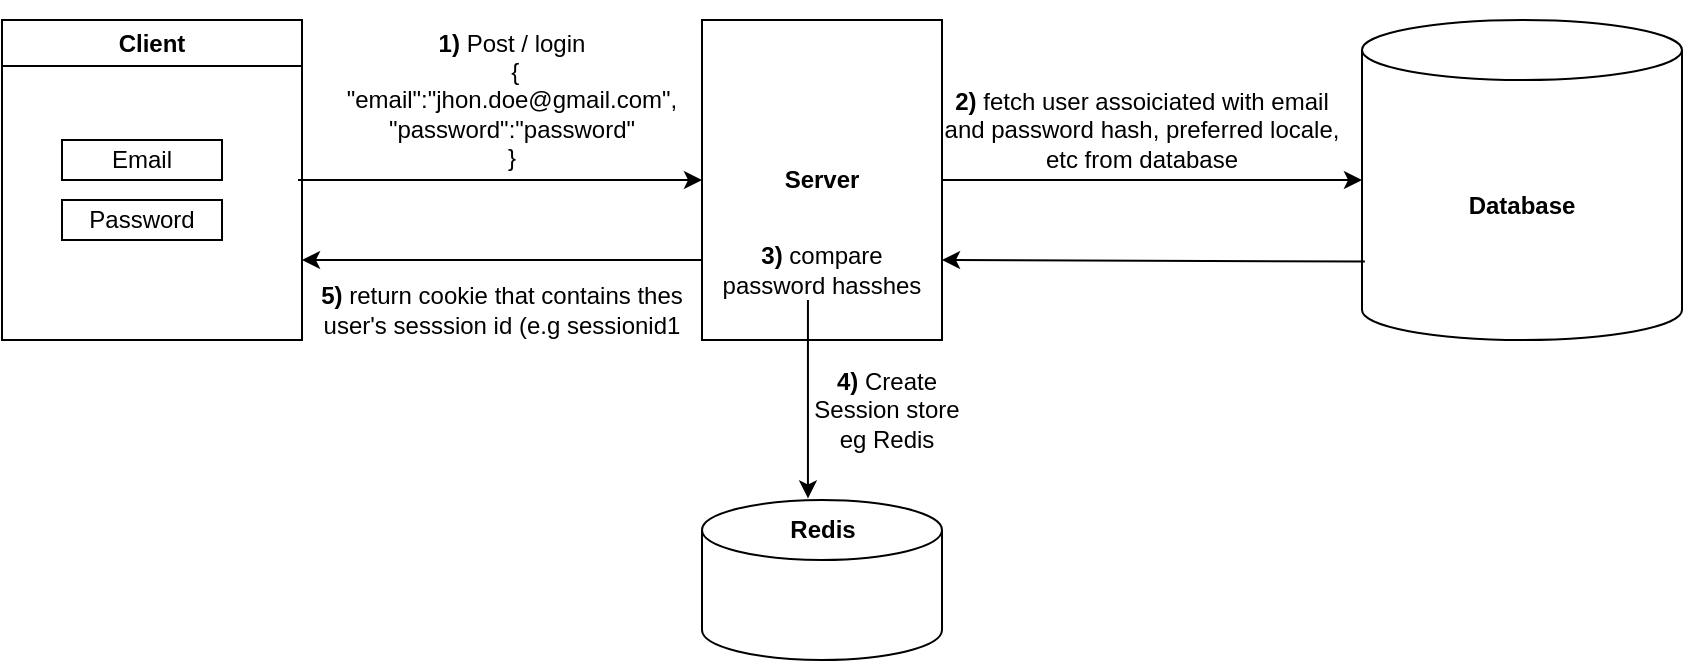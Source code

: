 <mxfile version="26.0.9">
  <diagram name="Page-1" id="ivKI4LBy9bW33GKg2YLs">
    <mxGraphModel dx="1877" dy="621" grid="1" gridSize="10" guides="1" tooltips="1" connect="1" arrows="1" fold="1" page="1" pageScale="1" pageWidth="827" pageHeight="1169" math="0" shadow="0">
      <root>
        <mxCell id="0" />
        <mxCell id="1" parent="0" />
        <mxCell id="JtmT5HMVi5Wa59Ecq67Q-1" value="Client" style="swimlane;whiteSpace=wrap;html=1;" vertex="1" parent="1">
          <mxGeometry x="-120" y="120" width="150" height="160" as="geometry" />
        </mxCell>
        <mxCell id="JtmT5HMVi5Wa59Ecq67Q-2" value="Email" style="rounded=0;whiteSpace=wrap;html=1;" vertex="1" parent="JtmT5HMVi5Wa59Ecq67Q-1">
          <mxGeometry x="30" y="60" width="80" height="20" as="geometry" />
        </mxCell>
        <mxCell id="JtmT5HMVi5Wa59Ecq67Q-3" value="Password" style="rounded=0;whiteSpace=wrap;html=1;" vertex="1" parent="JtmT5HMVi5Wa59Ecq67Q-1">
          <mxGeometry x="30" y="90" width="80" height="20" as="geometry" />
        </mxCell>
        <mxCell id="JtmT5HMVi5Wa59Ecq67Q-4" value="&lt;b&gt;1) &lt;/b&gt;Post / login&lt;div&gt;&lt;span style=&quot;background-color: transparent; color: light-dark(rgb(0, 0, 0), rgb(255, 255, 255));&quot;&gt;&amp;nbsp;{&lt;/span&gt;&lt;div&gt;&lt;div&gt;&quot;email&quot;:&quot;jhon.doe@gmail.com&quot;,&lt;/div&gt;&lt;div&gt;&quot;password&quot;:&quot;password&quot;&lt;/div&gt;&lt;div&gt;}&lt;/div&gt;&lt;/div&gt;&lt;/div&gt;" style="text;html=1;align=center;verticalAlign=middle;whiteSpace=wrap;rounded=0;" vertex="1" parent="1">
          <mxGeometry x="30" y="110" width="210" height="100" as="geometry" />
        </mxCell>
        <mxCell id="JtmT5HMVi5Wa59Ecq67Q-5" value="&lt;b&gt;5)&lt;/b&gt; return cookie that contains thes user&#39;s sesssion id (e.g sessionid1" style="text;html=1;align=center;verticalAlign=middle;whiteSpace=wrap;rounded=0;" vertex="1" parent="1">
          <mxGeometry x="30" y="250" width="200" height="30" as="geometry" />
        </mxCell>
        <mxCell id="JtmT5HMVi5Wa59Ecq67Q-6" value="&lt;b&gt;Server&lt;/b&gt;" style="rounded=0;whiteSpace=wrap;html=1;" vertex="1" parent="1">
          <mxGeometry x="230" y="120" width="120" height="160" as="geometry" />
        </mxCell>
        <mxCell id="JtmT5HMVi5Wa59Ecq67Q-8" value="&lt;b&gt;3) &lt;/b&gt;compare password hasshes" style="text;html=1;align=center;verticalAlign=middle;whiteSpace=wrap;rounded=0;" vertex="1" parent="1">
          <mxGeometry x="235" y="230" width="110" height="30" as="geometry" />
        </mxCell>
        <mxCell id="JtmT5HMVi5Wa59Ecq67Q-9" value="" style="shape=cylinder3;whiteSpace=wrap;html=1;boundedLbl=1;backgroundOutline=1;size=15;" vertex="1" parent="1">
          <mxGeometry x="230" y="360" width="120" height="80" as="geometry" />
        </mxCell>
        <mxCell id="JtmT5HMVi5Wa59Ecq67Q-10" value="&lt;b&gt;4)&lt;/b&gt; Create Session store eg Redis" style="text;html=1;align=center;verticalAlign=middle;whiteSpace=wrap;rounded=0;" vertex="1" parent="1">
          <mxGeometry x="280" y="300" width="85" height="30" as="geometry" />
        </mxCell>
        <mxCell id="JtmT5HMVi5Wa59Ecq67Q-11" value="&lt;b&gt;2)&lt;/b&gt; fetch user assoiciated with email and password hash, preferred locale, etc from database" style="text;html=1;align=center;verticalAlign=middle;whiteSpace=wrap;rounded=0;" vertex="1" parent="1">
          <mxGeometry x="350" y="160" width="200" height="30" as="geometry" />
        </mxCell>
        <mxCell id="JtmT5HMVi5Wa59Ecq67Q-14" value="&lt;b&gt;Database&lt;/b&gt;" style="shape=cylinder3;whiteSpace=wrap;html=1;boundedLbl=1;backgroundOutline=1;size=15;" vertex="1" parent="1">
          <mxGeometry x="560" y="120" width="160" height="160" as="geometry" />
        </mxCell>
        <mxCell id="JtmT5HMVi5Wa59Ecq67Q-15" value="&lt;b&gt;Redis&lt;/b&gt;" style="text;html=1;align=center;verticalAlign=middle;resizable=0;points=[];autosize=1;strokeColor=none;fillColor=none;" vertex="1" parent="1">
          <mxGeometry x="260" y="360" width="60" height="30" as="geometry" />
        </mxCell>
        <mxCell id="JtmT5HMVi5Wa59Ecq67Q-17" value="" style="endArrow=classic;html=1;rounded=0;entryX=0;entryY=0.5;entryDx=0;entryDy=0;" edge="1" parent="1" target="JtmT5HMVi5Wa59Ecq67Q-6">
          <mxGeometry width="50" height="50" relative="1" as="geometry">
            <mxPoint x="28" y="200" as="sourcePoint" />
            <mxPoint x="230" y="205" as="targetPoint" />
          </mxGeometry>
        </mxCell>
        <mxCell id="JtmT5HMVi5Wa59Ecq67Q-18" value="" style="endArrow=classic;html=1;rounded=0;entryX=0;entryY=0.5;entryDx=0;entryDy=0;entryPerimeter=0;exitX=1;exitY=0.5;exitDx=0;exitDy=0;" edge="1" parent="1" source="JtmT5HMVi5Wa59Ecq67Q-6" target="JtmT5HMVi5Wa59Ecq67Q-14">
          <mxGeometry width="50" height="50" relative="1" as="geometry">
            <mxPoint x="38" y="210" as="sourcePoint" />
            <mxPoint x="240" y="210" as="targetPoint" />
          </mxGeometry>
        </mxCell>
        <mxCell id="JtmT5HMVi5Wa59Ecq67Q-19" value="" style="endArrow=classic;html=1;rounded=0;entryX=1;entryY=0.75;entryDx=0;entryDy=0;exitX=0.009;exitY=0.755;exitDx=0;exitDy=0;exitPerimeter=0;" edge="1" parent="1" source="JtmT5HMVi5Wa59Ecq67Q-14" target="JtmT5HMVi5Wa59Ecq67Q-6">
          <mxGeometry width="50" height="50" relative="1" as="geometry">
            <mxPoint x="390" y="350" as="sourcePoint" />
            <mxPoint x="440" y="300" as="targetPoint" />
          </mxGeometry>
        </mxCell>
        <mxCell id="JtmT5HMVi5Wa59Ecq67Q-20" value="" style="endArrow=classic;html=1;rounded=0;entryX=0.383;entryY=-0.027;entryDx=0;entryDy=0;exitX=0.436;exitY=1;exitDx=0;exitDy=0;exitPerimeter=0;entryPerimeter=0;" edge="1" parent="1" source="JtmT5HMVi5Wa59Ecq67Q-8" target="JtmT5HMVi5Wa59Ecq67Q-15">
          <mxGeometry width="50" height="50" relative="1" as="geometry">
            <mxPoint x="571" y="251" as="sourcePoint" />
            <mxPoint x="360" y="250" as="targetPoint" />
          </mxGeometry>
        </mxCell>
        <mxCell id="JtmT5HMVi5Wa59Ecq67Q-21" value="" style="endArrow=classic;html=1;rounded=0;entryX=1;entryY=0.75;entryDx=0;entryDy=0;exitX=0;exitY=0.75;exitDx=0;exitDy=0;" edge="1" parent="1" source="JtmT5HMVi5Wa59Ecq67Q-6" target="JtmT5HMVi5Wa59Ecq67Q-1">
          <mxGeometry width="50" height="50" relative="1" as="geometry">
            <mxPoint x="390" y="350" as="sourcePoint" />
            <mxPoint x="440" y="300" as="targetPoint" />
          </mxGeometry>
        </mxCell>
      </root>
    </mxGraphModel>
  </diagram>
</mxfile>
